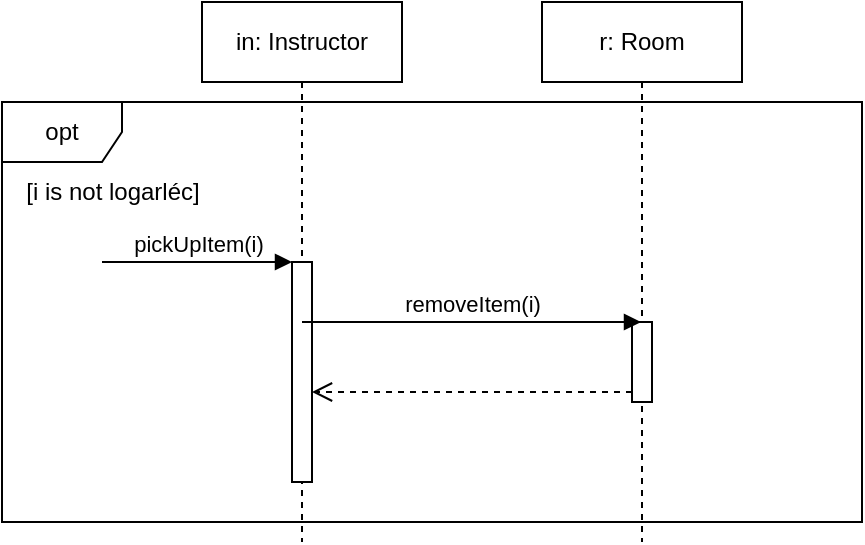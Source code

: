 <mxfile version="24.0.0" type="device">
  <diagram name="InstructorItemPuckUp" id="4jgPU7i3_wvB3pA2sX_O">
    <mxGraphModel dx="880" dy="442" grid="1" gridSize="10" guides="1" tooltips="1" connect="1" arrows="1" fold="1" page="1" pageScale="1" pageWidth="827" pageHeight="1169" math="0" shadow="0">
      <root>
        <mxCell id="x9MJhG8bKUskiO-uLM30-0" />
        <mxCell id="x9MJhG8bKUskiO-uLM30-1" parent="x9MJhG8bKUskiO-uLM30-0" />
        <mxCell id="x9MJhG8bKUskiO-uLM30-2" value="in: Instructor" style="shape=umlLifeline;perimeter=lifelinePerimeter;whiteSpace=wrap;html=1;container=1;dropTarget=0;collapsible=0;recursiveResize=0;outlineConnect=0;portConstraint=eastwest;newEdgeStyle={&quot;curved&quot;:0,&quot;rounded&quot;:0};" parent="x9MJhG8bKUskiO-uLM30-1" vertex="1">
          <mxGeometry x="120" y="50" width="100" height="270" as="geometry" />
        </mxCell>
        <mxCell id="x9MJhG8bKUskiO-uLM30-4" value="r: Room" style="shape=umlLifeline;perimeter=lifelinePerimeter;whiteSpace=wrap;html=1;container=1;dropTarget=0;collapsible=0;recursiveResize=0;outlineConnect=0;portConstraint=eastwest;newEdgeStyle={&quot;curved&quot;:0,&quot;rounded&quot;:0};" parent="x9MJhG8bKUskiO-uLM30-1" vertex="1">
          <mxGeometry x="290" y="50" width="100" height="270" as="geometry" />
        </mxCell>
        <mxCell id="x9MJhG8bKUskiO-uLM30-3" value="" style="html=1;points=[[0,0,0,0,5],[0,1,0,0,-5],[1,0,0,0,5],[1,1,0,0,-5]];perimeter=orthogonalPerimeter;outlineConnect=0;targetShapes=umlLifeline;portConstraint=eastwest;newEdgeStyle={&quot;curved&quot;:0,&quot;rounded&quot;:0};" parent="x9MJhG8bKUskiO-uLM30-4" vertex="1">
          <mxGeometry x="-125" y="130" width="10" height="110" as="geometry" />
        </mxCell>
        <mxCell id="x9MJhG8bKUskiO-uLM30-5" value="" style="html=1;points=[[0,0,0,0,5],[0,1,0,0,-5],[1,0,0,0,5],[1,1,0,0,-5]];perimeter=orthogonalPerimeter;outlineConnect=0;targetShapes=umlLifeline;portConstraint=eastwest;newEdgeStyle={&quot;curved&quot;:0,&quot;rounded&quot;:0};" parent="x9MJhG8bKUskiO-uLM30-4" vertex="1">
          <mxGeometry x="45" y="160" width="10" height="40" as="geometry" />
        </mxCell>
        <mxCell id="x9MJhG8bKUskiO-uLM30-8" value="removeItem(i)" style="html=1;verticalAlign=bottom;endArrow=block;curved=0;rounded=0;" parent="x9MJhG8bKUskiO-uLM30-4" edge="1">
          <mxGeometry width="80" relative="1" as="geometry">
            <mxPoint x="-120" y="160" as="sourcePoint" />
            <mxPoint x="49.5" y="160" as="targetPoint" />
            <Array as="points">
              <mxPoint x="-80" y="160" />
            </Array>
          </mxGeometry>
        </mxCell>
        <mxCell id="x9MJhG8bKUskiO-uLM30-9" value="" style="html=1;verticalAlign=bottom;endArrow=open;dashed=1;endSize=8;curved=0;rounded=0;exitX=0;exitY=1;exitDx=0;exitDy=-5;exitPerimeter=0;" parent="x9MJhG8bKUskiO-uLM30-4" source="x9MJhG8bKUskiO-uLM30-5" target="x9MJhG8bKUskiO-uLM30-3" edge="1">
          <mxGeometry relative="1" as="geometry">
            <mxPoint y="180" as="sourcePoint" />
            <mxPoint x="-80" y="180" as="targetPoint" />
          </mxGeometry>
        </mxCell>
        <mxCell id="x9MJhG8bKUskiO-uLM30-10" value="pickUpItem(i)" style="html=1;verticalAlign=bottom;endArrow=block;curved=0;rounded=0;entryX=0;entryY=0;entryDx=0;entryDy=5;entryPerimeter=0;" parent="x9MJhG8bKUskiO-uLM30-1" edge="1">
          <mxGeometry width="80" relative="1" as="geometry">
            <mxPoint x="70" y="180" as="sourcePoint" />
            <mxPoint x="165.0" y="180" as="targetPoint" />
          </mxGeometry>
        </mxCell>
        <mxCell id="R8AOpOuXjhogss8tk9qc-0" value="opt" style="shape=umlFrame;whiteSpace=wrap;html=1;pointerEvents=0;" vertex="1" parent="x9MJhG8bKUskiO-uLM30-1">
          <mxGeometry x="20" y="100" width="430" height="210" as="geometry" />
        </mxCell>
        <mxCell id="R8AOpOuXjhogss8tk9qc-1" value="[i is not logarléc]" style="text;html=1;align=center;verticalAlign=middle;resizable=0;points=[];autosize=1;strokeColor=none;fillColor=none;" vertex="1" parent="x9MJhG8bKUskiO-uLM30-1">
          <mxGeometry x="20" y="130" width="110" height="30" as="geometry" />
        </mxCell>
      </root>
    </mxGraphModel>
  </diagram>
</mxfile>
